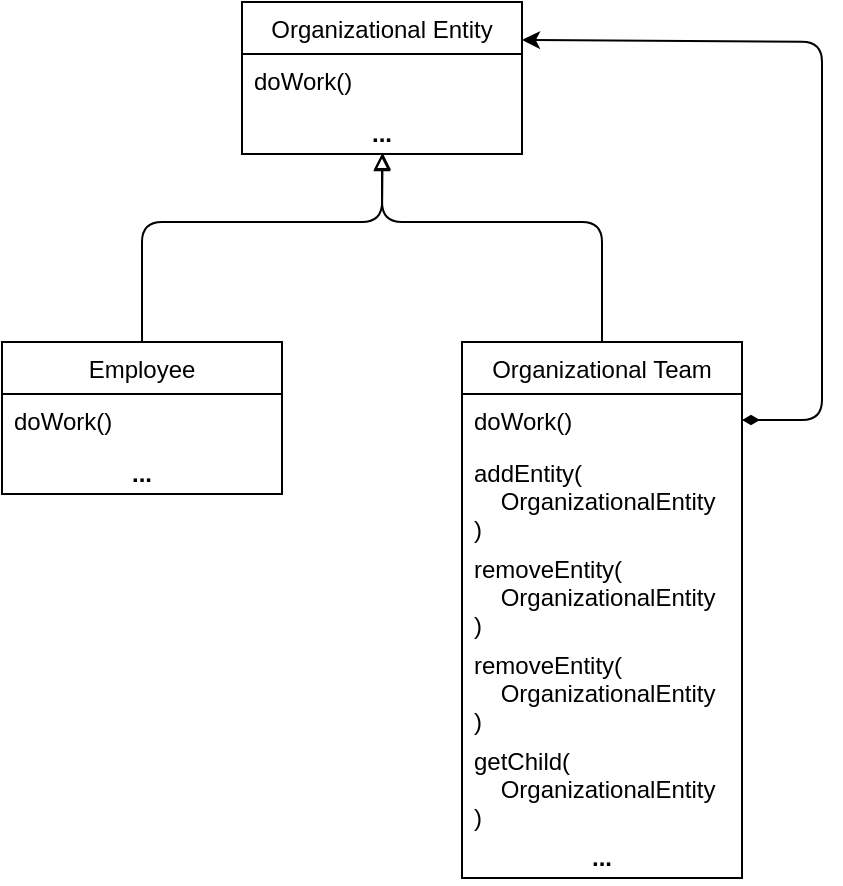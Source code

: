 <mxfile>
    <diagram id="5DVAVoT63TGUFQ5zLODr" name="Page-1">
        <mxGraphModel dx="825" dy="616" grid="1" gridSize="10" guides="1" tooltips="1" connect="1" arrows="1" fold="1" page="1" pageScale="1" pageWidth="1600" pageHeight="1600" math="0" shadow="0">
            <root>
                <mxCell id="0"/>
                <mxCell id="1" parent="0"/>
                <mxCell id="39" value="" style="endArrow=block;html=1;exitX=0.5;exitY=0;exitDx=0;exitDy=0;endFill=0;entryX=0.502;entryY=0.973;entryDx=0;entryDy=0;entryPerimeter=0;" edge="1" parent="1" source="43" target="58">
                    <mxGeometry width="50" height="50" relative="1" as="geometry">
                        <mxPoint x="660" y="960" as="sourcePoint"/>
                        <mxPoint x="780" y="870" as="targetPoint"/>
                        <Array as="points">
                            <mxPoint x="660" y="900"/>
                            <mxPoint x="780" y="900"/>
                        </Array>
                    </mxGeometry>
                </mxCell>
                <mxCell id="40" value="" style="endArrow=block;html=1;exitX=0.5;exitY=0;exitDx=0;exitDy=0;endFill=0;entryX=0.5;entryY=1;entryDx=0;entryDy=0;" edge="1" parent="1" source="51" target="47">
                    <mxGeometry width="50" height="50" relative="1" as="geometry">
                        <mxPoint x="900" y="960" as="sourcePoint"/>
                        <mxPoint x="790" y="880" as="targetPoint"/>
                        <Array as="points">
                            <mxPoint x="890" y="900"/>
                            <mxPoint x="780" y="900"/>
                        </Array>
                    </mxGeometry>
                </mxCell>
                <mxCell id="41" value="" style="endArrow=classic;html=1;entryX=1;entryY=0.25;entryDx=0;entryDy=0;startArrow=diamondThin;startFill=1;exitX=1;exitY=0.5;exitDx=0;exitDy=0;" edge="1" parent="1" source="52" target="47">
                    <mxGeometry width="50" height="50" relative="1" as="geometry">
                        <mxPoint x="990" y="1040" as="sourcePoint"/>
                        <mxPoint x="840" y="810" as="targetPoint"/>
                        <Array as="points">
                            <mxPoint x="1000" y="999"/>
                            <mxPoint x="1000" y="810"/>
                        </Array>
                    </mxGeometry>
                </mxCell>
                <mxCell id="43" value="Employee" style="swimlane;fontStyle=0;childLayout=stackLayout;horizontal=1;startSize=26;fillColor=none;horizontalStack=0;resizeParent=1;resizeParentMax=0;resizeLast=0;collapsible=1;marginBottom=0;" vertex="1" parent="1">
                    <mxGeometry x="590" y="960" width="140" height="76" as="geometry"/>
                </mxCell>
                <mxCell id="44" value="doWork()" style="text;strokeColor=none;fillColor=none;align=left;verticalAlign=top;spacingLeft=4;spacingRight=4;overflow=hidden;rotatable=0;points=[[0,0.5],[1,0.5]];portConstraint=eastwest;" vertex="1" parent="43">
                    <mxGeometry y="26" width="140" height="26" as="geometry"/>
                </mxCell>
                <mxCell id="57" value="..." style="text;strokeColor=none;fillColor=none;align=center;verticalAlign=top;spacingLeft=4;spacingRight=4;overflow=hidden;rotatable=0;points=[[0,0.5],[1,0.5]];portConstraint=eastwest;fontStyle=1" vertex="1" parent="43">
                    <mxGeometry y="52" width="140" height="24" as="geometry"/>
                </mxCell>
                <mxCell id="47" value="Organizational Entity" style="swimlane;fontStyle=0;childLayout=stackLayout;horizontal=1;startSize=26;fillColor=none;horizontalStack=0;resizeParent=1;resizeParentMax=0;resizeLast=0;collapsible=1;marginBottom=0;" vertex="1" parent="1">
                    <mxGeometry x="710" y="790" width="140" height="76" as="geometry"/>
                </mxCell>
                <mxCell id="48" value="doWork()" style="text;strokeColor=none;fillColor=none;align=left;verticalAlign=top;spacingLeft=4;spacingRight=4;overflow=hidden;rotatable=0;points=[[0,0.5],[1,0.5]];portConstraint=eastwest;" vertex="1" parent="47">
                    <mxGeometry y="26" width="140" height="26" as="geometry"/>
                </mxCell>
                <mxCell id="58" value="..." style="text;strokeColor=none;fillColor=none;align=center;verticalAlign=top;spacingLeft=4;spacingRight=4;overflow=hidden;rotatable=0;points=[[0,0.5],[1,0.5]];portConstraint=eastwest;fontStyle=1" vertex="1" parent="47">
                    <mxGeometry y="52" width="140" height="24" as="geometry"/>
                </mxCell>
                <mxCell id="51" value="Organizational Team" style="swimlane;fontStyle=0;childLayout=stackLayout;horizontal=1;startSize=26;fillColor=none;horizontalStack=0;resizeParent=1;resizeParentMax=0;resizeLast=0;collapsible=1;marginBottom=0;" vertex="1" parent="1">
                    <mxGeometry x="820" y="960" width="140" height="268" as="geometry"/>
                </mxCell>
                <mxCell id="52" value="doWork()" style="text;strokeColor=none;fillColor=none;align=left;verticalAlign=top;spacingLeft=4;spacingRight=4;overflow=hidden;rotatable=0;points=[[0,0.5],[1,0.5]];portConstraint=eastwest;" vertex="1" parent="51">
                    <mxGeometry y="26" width="140" height="26" as="geometry"/>
                </mxCell>
                <mxCell id="53" value="addEntity(&#10;    OrganizationalEntity&#10;)" style="text;strokeColor=none;fillColor=none;align=left;verticalAlign=top;spacingLeft=4;spacingRight=4;overflow=hidden;rotatable=0;points=[[0,0.5],[1,0.5]];portConstraint=eastwest;" vertex="1" parent="51">
                    <mxGeometry y="52" width="140" height="48" as="geometry"/>
                </mxCell>
                <mxCell id="54" value="removeEntity(&#10;    OrganizationalEntity&#10;)" style="text;strokeColor=none;fillColor=none;align=left;verticalAlign=top;spacingLeft=4;spacingRight=4;overflow=hidden;rotatable=0;points=[[0,0.5],[1,0.5]];portConstraint=eastwest;" vertex="1" parent="51">
                    <mxGeometry y="100" width="140" height="48" as="geometry"/>
                </mxCell>
                <mxCell id="59" value="removeEntity(&#10;    OrganizationalEntity&#10;)" style="text;strokeColor=none;fillColor=none;align=left;verticalAlign=top;spacingLeft=4;spacingRight=4;overflow=hidden;rotatable=0;points=[[0,0.5],[1,0.5]];portConstraint=eastwest;" vertex="1" parent="51">
                    <mxGeometry y="148" width="140" height="48" as="geometry"/>
                </mxCell>
                <mxCell id="56" value="getChild(&#10;    OrganizationalEntity&#10;)" style="text;strokeColor=none;fillColor=none;align=left;verticalAlign=top;spacingLeft=4;spacingRight=4;overflow=hidden;rotatable=0;points=[[0,0.5],[1,0.5]];portConstraint=eastwest;" vertex="1" parent="51">
                    <mxGeometry y="196" width="140" height="48" as="geometry"/>
                </mxCell>
                <mxCell id="55" value="..." style="text;strokeColor=none;fillColor=none;align=center;verticalAlign=top;spacingLeft=4;spacingRight=4;overflow=hidden;rotatable=0;points=[[0,0.5],[1,0.5]];portConstraint=eastwest;fontStyle=1" vertex="1" parent="51">
                    <mxGeometry y="244" width="140" height="24" as="geometry"/>
                </mxCell>
            </root>
        </mxGraphModel>
    </diagram>
</mxfile>